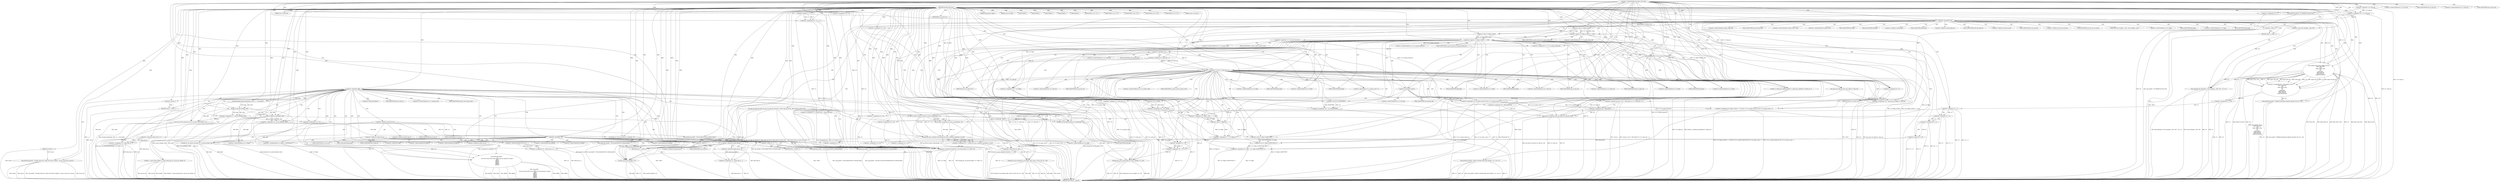 digraph hostapd_notif_assoc {  
"1000123" [label = "(METHOD,hostapd_notif_assoc)" ]
"1000615" [label = "(METHOD_RETURN,int __fastcall)" ]
"1000124" [label = "(PARAM,hostapd_data *hapd)" ]
"1000125" [label = "(PARAM,const u8 *addr)" ]
"1000126" [label = "(PARAM,const u8 *req_ies)" ]
"1000127" [label = "(PARAM,size_t req_ies_len)" ]
"1000128" [label = "(PARAM,int reassoc)" ]
"1000153" [label = "(<operator>.logicalNot,!addr)" ]
"1000156" [label = "(wpa_printf,wpa_printf(2, \"hostapd_notif_assoc: Skip event with no address\", req_ies, req_ies_len, reassoc))" ]
"1000162" [label = "(RETURN,return -1;,return -1;)" ]
"1000163" [label = "(<operator>.minus,-1)" ]
"1000165" [label = "(hostapd_logger,hostapd_logger(hapd, addr, 1u, 2, \"associated\"))" ]
"1000171" [label = "(ieee802_11_parse_elems,ieee802_11_parse_elems(req_ies, req_ies_len, &elems, 0))" ]
"1000182" [label = "(<operator>.assignment,v10 = elems.wps_ie - 2)" ]
"1000184" [label = "(<operator>.subtraction,elems.wps_ie - 2)" ]
"1000189" [label = "(IDENTIFIER,L,)" ]
"1000190" [label = "(wpa_printf,wpa_printf(2, \"STA included WPS IE in (Re)AssocReq\"))" ]
"1000199" [label = "(<operator>.assignment,v10 = elems.rsn_ie - 2)" ]
"1000201" [label = "(<operator>.subtraction,elems.rsn_ie - 2)" ]
"1000206" [label = "(IDENTIFIER,L,)" ]
"1000207" [label = "(wpa_printf,wpa_printf(2, \"STA included RSN IE in (Re)AssocReq\"))" ]
"1000216" [label = "(<operator>.assignment,v10 = elems.wpa_ie - 2)" ]
"1000218" [label = "(<operator>.subtraction,elems.wpa_ie - 2)" ]
"1000223" [label = "(IDENTIFIER,L,)" ]
"1000224" [label = "(wpa_printf,wpa_printf(2, \"STA included WPA IE in (Re)AssocReq\"))" ]
"1000229" [label = "(IDENTIFIER,L,)" ]
"1000230" [label = "(IDENTIFIER,L,)" ]
"1000231" [label = "(wpa_printf,wpa_printf(2, \"STA did not include WPS/RSN/WPA IE in (Re)AssocReq\"))" ]
"1000234" [label = "(<operator>.assignment,v12 = ap_get_sta(hapd, addr))" ]
"1000236" [label = "(ap_get_sta,ap_get_sta(hapd, addr))" ]
"1000239" [label = "(<operator>.assignment,v13 = v12)" ]
"1000243" [label = "(IDENTIFIER,v12,if ( v12 ))" ]
"1000245" [label = "(ap_sta_no_session_timeout,ap_sta_no_session_timeout(hapd, v12))" ]
"1000248" [label = "(accounting_sta_stop,accounting_sta_stop(hapd, v13))" ]
"1000251" [label = "(<operator>.assignment,v13->timeout_next = STA_NULLFUNC)" ]
"1000258" [label = "(<operator>.assignment,v13 = ap_sta_add(hapd, addr))" ]
"1000260" [label = "(ap_sta_add,ap_sta_add(hapd, addr))" ]
"1000264" [label = "(<operator>.logicalNot,!v13)" ]
"1000267" [label = "(hostapd_drv_sta_disassoc,hostapd_drv_sta_disassoc(hapd, addr, 5))" ]
"1000271" [label = "(RETURN,return -1;,return -1;)" ]
"1000272" [label = "(<operator>.minus,-1)" ]
"1000274" [label = "(<operators>.assignmentAnd,v13->flags &= 0xFFFECFFF)" ]
"1000280" [label = "(wpa_printf,wpa_printf(\n      3,\n      \"STA %02x:%02x:%02x:%02x:%02x:%02x not allowed to connect\",\n      *addr,\n      addr[1],\n      addr[2],\n      addr[3],\n      addr[4],\n      addr[5]))" ]
"1000300" [label = "(<operator>.assignment,v14 = 1)" ]
"1000304" [label = "(hostapd_drv_sta_disassoc,hostapd_drv_sta_disassoc(hapd, v13->addr, v14))" ]
"1000310" [label = "(ap_free_sta,ap_free_sta(hapd, v13))" ]
"1000313" [label = "(RETURN,return -1;,return -1;)" ]
"1000314" [label = "(<operator>.minus,-1)" ]
"1000316" [label = "(ap_copy_sta_supp_op_classes,ap_copy_sta_supp_op_classes(v13, elems.supp_op_classes, elems.supp_op_classes_len))" ]
"1000332" [label = "(IDENTIFIER,v10,if ( v10 ))" ]
"1000333" [label = "(<operator>.assignment,v18 = v11 == 0)" ]
"1000335" [label = "(<operator>.equals,v11 == 0)" ]
"1000339" [label = "(<operator>.assignment,v18 = 1)" ]
"1000343" [label = "(IDENTIFIER,v18,if ( v18 ))" ]
"1000345" [label = "(wpa_printf,wpa_printf(2, \"No WPA/RSN IE from STA\"))" ]
"1000348" [label = "(<operator>.assignment,v14 = 13)" ]
"1000353" [label = "(<operator>.logicalNot,!v13->wpa_sm)" ]
"1000357" [label = "(<operator>.assignment,v19 = v13->wpa_sm)" ]
"1000363" [label = "(<operator>.logicalNot,!v19)" ]
"1000366" [label = "(wpa_printf,wpa_printf(5, \"Failed to initialize WPA state machine\", v15, v16, v17))" ]
"1000372" [label = "(RETURN,return -1;,return -1;)" ]
"1000373" [label = "(<operator>.minus,-1)" ]
"1000375" [label = "(<operator>.assignment,v20 = wpa_validate_wpa_ie(\n            hapd->wpa_auth,\n            v19,\n            hapd->iface->freq,\n            v10,\n            v11,\n            elems.mdie,\n            elems.mdie_len,\n            elems.owe_dh,\n            elems.owe_dh_len))" ]
"1000377" [label = "(wpa_validate_wpa_ie,wpa_validate_wpa_ie(\n            hapd->wpa_auth,\n            v19,\n            hapd->iface->freq,\n            v10,\n            v11,\n            elems.mdie,\n            elems.mdie_len,\n            elems.owe_dh,\n            elems.owe_dh_len))" ]
"1000401" [label = "(<operator>.assignment,v21 = v20)" ]
"1000405" [label = "(IDENTIFIER,v20,if ( v20 ))" ]
"1000407" [label = "(wpa_printf,wpa_printf(2, \"WPA/RSN information element rejected? (res %u)\", v20))" ]
"1000411" [label = "(wpa_hexdump,wpa_hexdump(2, (const unsigned __int8 *)\"IE\", v10, v11))" ]
"1000413" [label = "(<operator>.cast,(const unsigned __int8 *)\"IE\")" ]
"1000418" [label = "(<operator>.assignment,v14 = 18)" ]
"1000422" [label = "(<operator>.notEquals,v21 != 2)" ]
"1000426" [label = "(<operator>.assignment,v14 = 19)" ]
"1000430" [label = "(<operator>.notEquals,v21 != 3)" ]
"1000434" [label = "(<operator>.assignment,v14 = 20)" ]
"1000438" [label = "(<operator>.notEquals,v21 != 4)" ]
"1000443" [label = "(<operator>.equals,v21 == 8)" ]
"1000446" [label = "(<operator>.assignment,v14 = 24)" ]
"1000450" [label = "(<operator>.assignment,v14 = 13)" ]
"1000455" [label = "(<operator>.logicalAnd,(v13->flags & 0x402) == 1026 && !v13->sa_query_timed_out && v13->sa_query_count > 0)" ]
"1000456" [label = "(<operator>.equals,(v13->flags & 0x402) == 1026)" ]
"1000457" [label = "(<operator>.and,v13->flags & 0x402)" ]
"1000463" [label = "(<operator>.logicalAnd,!v13->sa_query_timed_out && v13->sa_query_count > 0)" ]
"1000464" [label = "(<operator>.logicalNot,!v13->sa_query_timed_out)" ]
"1000468" [label = "(<operator>.greaterThan,v13->sa_query_count > 0)" ]
"1000473" [label = "(ap_check_sa_query_timeout,ap_check_sa_query_timeout(hapd, v13))" ]
"1000477" [label = "(<operator>.equals,(v13->flags & 0x402) == 1026)" ]
"1000478" [label = "(<operator>.and,v13->flags & 0x402)" ]
"1000485" [label = "(<operator>.assignment,v22 = v13->sa_query_timed_out)" ]
"1000491" [label = "(<operator>.logicalAnd,!v22 && v13->auth_alg != 2)" ]
"1000492" [label = "(<operator>.logicalNot,!v22)" ]
"1000494" [label = "(<operator>.notEquals,v13->auth_alg != 2)" ]
"1000501" [label = "(<operator>.logicalNot,!v13->sa_query_count)" ]
"1000505" [label = "(ap_sta_start_sa_query,ap_sta_start_sa_query(hapd, v13))" ]
"1000508" [label = "(<operator>.assignment,v23 = hostapd_eid_assoc_comeback_time(hapd, v13, buf))" ]
"1000510" [label = "(hostapd_eid_assoc_comeback_time,hostapd_eid_assoc_comeback_time(hapd, v13, buf))" ]
"1000514" [label = "(hostapd_sta_assoc,hostapd_sta_assoc(hapd, addr, reassoc, 0x1Eu, buf, v23 - buf))" ]
"1000520" [label = "(<operator>.subtraction,v23 - buf)" ]
"1000523" [label = "(RETURN,return v22;,return v22;)" ]
"1000524" [label = "(IDENTIFIER,v22,return v22;)" ]
"1000525" [label = "(<operator>.assignment,v24 = wpa_auth_uses_mfp(v13->wpa_sm))" ]
"1000527" [label = "(wpa_auth_uses_mfp,wpa_auth_uses_mfp(v13->wpa_sm))" ]
"1000531" [label = "(<operator>.assignment,v25 = v13->flags)" ]
"1000537" [label = "(IDENTIFIER,v24,if ( v24 ))" ]
"1000538" [label = "(<operator>.assignment,v26 = v25 | 0x400)" ]
"1000540" [label = "(<operator>.or,v25 | 0x400)" ]
"1000544" [label = "(<operator>.assignment,v26 = v25 & 0xFFFFFBFF)" ]
"1000546" [label = "(<operator>.and,v25 & 0xFFFFFBFF)" ]
"1000549" [label = "(<operator>.assignment,v13->flags = v26)" ]
"1000554" [label = "(<operator>.assignment,v27 = v13->flags & 2)" ]
"1000556" [label = "(<operator>.and,v13->flags & 2)" ]
"1000561" [label = "(<operator>.assignment,v13->flags = v13->flags & 0xFFF7FFFF | 3)" ]
"1000565" [label = "(<operator>.or,v13->flags & 0xFFF7FFFF | 3)" ]
"1000566" [label = "(<operator>.and,v13->flags & 0xFFF7FFFF)" ]
"1000572" [label = "(hostapd_set_sta_flags,hostapd_set_sta_flags(hapd, v13))" ]
"1000576" [label = "(<operator>.logicalOr,!reassoc || (v28 = WPA_ASSOC_FT, v13->auth_alg != 2))" ]
"1000577" [label = "(<operator>.logicalNot,!reassoc)" ]
"1000580" [label = "(<operator>.assignment,v28 = WPA_ASSOC_FT)" ]
"1000583" [label = "(<operator>.notEquals,v13->auth_alg != 2)" ]
"1000588" [label = "(<operator>.assignment,v28 = WPA_ASSOC)" ]
"1000591" [label = "(wpa_auth_sm_event,wpa_auth_sm_event(v13->wpa_sm, v28))" ]
"1000596" [label = "(<operator>.assignment,v29 = v27 != 0)" ]
"1000598" [label = "(<operator>.notEquals,v27 != 0)" ]
"1000601" [label = "(<operator>.assignment,v22 = 0)" ]
"1000604" [label = "(hostapd_new_assoc_sta,hostapd_new_assoc_sta(hapd, v13, v29))" ]
"1000608" [label = "(ieee802_1x_notify_port_enabled,ieee802_1x_notify_port_enabled(v13->eapol_sm, 1))" ]
"1000613" [label = "(RETURN,return v22;,return v22;)" ]
"1000614" [label = "(IDENTIFIER,v22,return v22;)" ]
"1000174" [label = "(<operator>.addressOf,&elems)" ]
"1000178" [label = "(<operator>.fieldAccess,elems.wps_ie)" ]
"1000180" [label = "(FIELD_IDENTIFIER,wps_ie,wps_ie)" ]
"1000185" [label = "(<operator>.fieldAccess,elems.wps_ie)" ]
"1000187" [label = "(FIELD_IDENTIFIER,wps_ie,wps_ie)" ]
"1000195" [label = "(<operator>.fieldAccess,elems.rsn_ie)" ]
"1000197" [label = "(FIELD_IDENTIFIER,rsn_ie,rsn_ie)" ]
"1000202" [label = "(<operator>.fieldAccess,elems.rsn_ie)" ]
"1000204" [label = "(FIELD_IDENTIFIER,rsn_ie,rsn_ie)" ]
"1000212" [label = "(<operator>.fieldAccess,elems.wpa_ie)" ]
"1000214" [label = "(FIELD_IDENTIFIER,wpa_ie,wpa_ie)" ]
"1000219" [label = "(<operator>.fieldAccess,elems.wpa_ie)" ]
"1000221" [label = "(FIELD_IDENTIFIER,wpa_ie,wpa_ie)" ]
"1000252" [label = "(<operator>.indirectFieldAccess,v13->timeout_next)" ]
"1000254" [label = "(FIELD_IDENTIFIER,timeout_next,timeout_next)" ]
"1000275" [label = "(<operator>.indirectFieldAccess,v13->flags)" ]
"1000277" [label = "(FIELD_IDENTIFIER,flags,flags)" ]
"1000283" [label = "(<operator>.indirection,*addr)" ]
"1000285" [label = "(<operator>.indirectIndexAccess,addr[1])" ]
"1000288" [label = "(<operator>.indirectIndexAccess,addr[2])" ]
"1000291" [label = "(<operator>.indirectIndexAccess,addr[3])" ]
"1000294" [label = "(<operator>.indirectIndexAccess,addr[4])" ]
"1000297" [label = "(<operator>.indirectIndexAccess,addr[5])" ]
"1000306" [label = "(<operator>.indirectFieldAccess,v13->addr)" ]
"1000308" [label = "(FIELD_IDENTIFIER,addr,addr)" ]
"1000325" [label = "(<operator>.indirectFieldAccess,hapd->conf->wpa)" ]
"1000354" [label = "(<operator>.indirectFieldAccess,v13->wpa_sm)" ]
"1000356" [label = "(FIELD_IDENTIFIER,wpa_sm,wpa_sm)" ]
"1000359" [label = "(<operator>.indirectFieldAccess,v13->wpa_sm)" ]
"1000361" [label = "(FIELD_IDENTIFIER,wpa_sm,wpa_sm)" ]
"1000378" [label = "(<operator>.indirectFieldAccess,hapd->wpa_auth)" ]
"1000380" [label = "(FIELD_IDENTIFIER,wpa_auth,wpa_auth)" ]
"1000382" [label = "(<operator>.indirectFieldAccess,hapd->iface->freq)" ]
"1000383" [label = "(<operator>.indirectFieldAccess,hapd->iface)" ]
"1000385" [label = "(FIELD_IDENTIFIER,iface,iface)" ]
"1000386" [label = "(FIELD_IDENTIFIER,freq,freq)" ]
"1000389" [label = "(<operator>.fieldAccess,elems.mdie)" ]
"1000391" [label = "(FIELD_IDENTIFIER,mdie,mdie)" ]
"1000392" [label = "(<operator>.fieldAccess,elems.mdie_len)" ]
"1000394" [label = "(FIELD_IDENTIFIER,mdie_len,mdie_len)" ]
"1000395" [label = "(<operator>.fieldAccess,elems.owe_dh)" ]
"1000397" [label = "(FIELD_IDENTIFIER,owe_dh,owe_dh)" ]
"1000398" [label = "(<operator>.fieldAccess,elems.owe_dh_len)" ]
"1000400" [label = "(FIELD_IDENTIFIER,owe_dh_len,owe_dh_len)" ]
"1000414" [label = "(UNKNOWN,const unsigned __int8 *,const unsigned __int8 *)" ]
"1000458" [label = "(<operator>.indirectFieldAccess,v13->flags)" ]
"1000460" [label = "(FIELD_IDENTIFIER,flags,flags)" ]
"1000465" [label = "(<operator>.indirectFieldAccess,v13->sa_query_timed_out)" ]
"1000467" [label = "(FIELD_IDENTIFIER,sa_query_timed_out,sa_query_timed_out)" ]
"1000469" [label = "(<operator>.indirectFieldAccess,v13->sa_query_count)" ]
"1000471" [label = "(FIELD_IDENTIFIER,sa_query_count,sa_query_count)" ]
"1000479" [label = "(<operator>.indirectFieldAccess,v13->flags)" ]
"1000481" [label = "(FIELD_IDENTIFIER,flags,flags)" ]
"1000487" [label = "(<operator>.indirectFieldAccess,v13->sa_query_timed_out)" ]
"1000489" [label = "(FIELD_IDENTIFIER,sa_query_timed_out,sa_query_timed_out)" ]
"1000495" [label = "(<operator>.indirectFieldAccess,v13->auth_alg)" ]
"1000497" [label = "(FIELD_IDENTIFIER,auth_alg,auth_alg)" ]
"1000502" [label = "(<operator>.indirectFieldAccess,v13->sa_query_count)" ]
"1000504" [label = "(FIELD_IDENTIFIER,sa_query_count,sa_query_count)" ]
"1000528" [label = "(<operator>.indirectFieldAccess,v13->wpa_sm)" ]
"1000530" [label = "(FIELD_IDENTIFIER,wpa_sm,wpa_sm)" ]
"1000533" [label = "(<operator>.indirectFieldAccess,v13->flags)" ]
"1000535" [label = "(FIELD_IDENTIFIER,flags,flags)" ]
"1000550" [label = "(<operator>.indirectFieldAccess,v13->flags)" ]
"1000552" [label = "(FIELD_IDENTIFIER,flags,flags)" ]
"1000557" [label = "(<operator>.indirectFieldAccess,v13->flags)" ]
"1000559" [label = "(FIELD_IDENTIFIER,flags,flags)" ]
"1000562" [label = "(<operator>.indirectFieldAccess,v13->flags)" ]
"1000564" [label = "(FIELD_IDENTIFIER,flags,flags)" ]
"1000567" [label = "(<operator>.indirectFieldAccess,v13->flags)" ]
"1000569" [label = "(FIELD_IDENTIFIER,flags,flags)" ]
"1000584" [label = "(<operator>.indirectFieldAccess,v13->auth_alg)" ]
"1000586" [label = "(FIELD_IDENTIFIER,auth_alg,auth_alg)" ]
"1000592" [label = "(<operator>.indirectFieldAccess,v13->wpa_sm)" ]
"1000594" [label = "(FIELD_IDENTIFIER,wpa_sm,wpa_sm)" ]
"1000609" [label = "(<operator>.indirectFieldAccess,v13->eapol_sm)" ]
"1000611" [label = "(FIELD_IDENTIFIER,eapol_sm,eapol_sm)" ]
  "1000523" -> "1000615"  [ label = "DDG: <RET>"] 
  "1000565" -> "1000615"  [ label = "DDG: v13->flags & 0xFFF7FFFF"] 
  "1000463" -> "1000615"  [ label = "DDG: !v13->sa_query_timed_out"] 
  "1000525" -> "1000615"  [ label = "DDG: wpa_auth_uses_mfp(v13->wpa_sm)"] 
  "1000280" -> "1000615"  [ label = "DDG: addr[4]"] 
  "1000258" -> "1000615"  [ label = "DDG: ap_sta_add(hapd, addr)"] 
  "1000156" -> "1000615"  [ label = "DDG: reassoc"] 
  "1000267" -> "1000615"  [ label = "DDG: hostapd_drv_sta_disassoc(hapd, addr, 5)"] 
  "1000411" -> "1000615"  [ label = "DDG: v10"] 
  "1000216" -> "1000615"  [ label = "DDG: elems.wpa_ie - 2"] 
  "1000468" -> "1000615"  [ label = "DDG: v13->sa_query_count"] 
  "1000580" -> "1000615"  [ label = "DDG: WPA_ASSOC_FT"] 
  "1000477" -> "1000615"  [ label = "DDG: (v13->flags & 0x402) == 1026"] 
  "1000494" -> "1000615"  [ label = "DDG: v13->auth_alg"] 
  "1000443" -> "1000615"  [ label = "DDG: v21"] 
  "1000501" -> "1000615"  [ label = "DDG: v13->sa_query_count"] 
  "1000199" -> "1000615"  [ label = "DDG: v10"] 
  "1000577" -> "1000615"  [ label = "DDG: reassoc"] 
  "1000128" -> "1000615"  [ label = "DDG: reassoc"] 
  "1000377" -> "1000615"  [ label = "DDG: elems.mdie"] 
  "1000316" -> "1000615"  [ label = "DDG: ap_copy_sta_supp_op_classes(v13, elems.supp_op_classes, elems.supp_op_classes_len)"] 
  "1000407" -> "1000615"  [ label = "DDG: wpa_printf(2, \"WPA/RSN information element rejected? (res %u)\", v20)"] 
  "1000583" -> "1000615"  [ label = "DDG: v13->auth_alg"] 
  "1000333" -> "1000615"  [ label = "DDG: v11 == 0"] 
  "1000163" -> "1000615"  [ label = "DDG: -1"] 
  "1000438" -> "1000615"  [ label = "DDG: v21"] 
  "1000477" -> "1000615"  [ label = "DDG: v13->flags & 0x402"] 
  "1000510" -> "1000615"  [ label = "DDG: v13"] 
  "1000353" -> "1000615"  [ label = "DDG: !v13->wpa_sm"] 
  "1000514" -> "1000615"  [ label = "DDG: hapd"] 
  "1000601" -> "1000615"  [ label = "DDG: v22"] 
  "1000171" -> "1000615"  [ label = "DDG: &elems"] 
  "1000316" -> "1000615"  [ label = "DDG: elems.supp_op_classes_len"] 
  "1000267" -> "1000615"  [ label = "DDG: addr"] 
  "1000463" -> "1000615"  [ label = "DDG: v13->sa_query_count > 0"] 
  "1000264" -> "1000615"  [ label = "DDG: v13"] 
  "1000514" -> "1000615"  [ label = "DDG: reassoc"] 
  "1000549" -> "1000615"  [ label = "DDG: v26"] 
  "1000411" -> "1000615"  [ label = "DDG: v11"] 
  "1000422" -> "1000615"  [ label = "DDG: v21 != 2"] 
  "1000182" -> "1000615"  [ label = "DDG: elems.wps_ie - 2"] 
  "1000430" -> "1000615"  [ label = "DDG: v21"] 
  "1000604" -> "1000615"  [ label = "DDG: hapd"] 
  "1000216" -> "1000615"  [ label = "DDG: v10"] 
  "1000505" -> "1000615"  [ label = "DDG: ap_sta_start_sa_query(hapd, v13)"] 
  "1000333" -> "1000615"  [ label = "DDG: v18"] 
  "1000538" -> "1000615"  [ label = "DDG: v25 | 0x400"] 
  "1000514" -> "1000615"  [ label = "DDG: hostapd_sta_assoc(hapd, addr, reassoc, 0x1Eu, buf, v23 - buf)"] 
  "1000363" -> "1000615"  [ label = "DDG: v19"] 
  "1000546" -> "1000615"  [ label = "DDG: v25"] 
  "1000366" -> "1000615"  [ label = "DDG: v15"] 
  "1000377" -> "1000615"  [ label = "DDG: elems.mdie_len"] 
  "1000576" -> "1000615"  [ label = "DDG: !reassoc"] 
  "1000280" -> "1000615"  [ label = "DDG: *addr"] 
  "1000377" -> "1000615"  [ label = "DDG: hapd->iface->freq"] 
  "1000272" -> "1000615"  [ label = "DDG: -1"] 
  "1000438" -> "1000615"  [ label = "DDG: v21 != 4"] 
  "1000544" -> "1000615"  [ label = "DDG: v25 & 0xFFFFFBFF"] 
  "1000501" -> "1000615"  [ label = "DDG: !v13->sa_query_count"] 
  "1000366" -> "1000615"  [ label = "DDG: v16"] 
  "1000401" -> "1000615"  [ label = "DDG: v21"] 
  "1000464" -> "1000615"  [ label = "DDG: v13->sa_query_timed_out"] 
  "1000485" -> "1000615"  [ label = "DDG: v13->sa_query_timed_out"] 
  "1000153" -> "1000615"  [ label = "DDG: !addr"] 
  "1000239" -> "1000615"  [ label = "DDG: v12"] 
  "1000608" -> "1000615"  [ label = "DDG: ieee802_1x_notify_port_enabled(v13->eapol_sm, 1)"] 
  "1000267" -> "1000615"  [ label = "DDG: hapd"] 
  "1000182" -> "1000615"  [ label = "DDG: v10"] 
  "1000377" -> "1000615"  [ label = "DDG: v10"] 
  "1000604" -> "1000615"  [ label = "DDG: v13"] 
  "1000455" -> "1000615"  [ label = "DDG: (v13->flags & 0x402) == 1026 && !v13->sa_query_timed_out && v13->sa_query_count > 0"] 
  "1000224" -> "1000615"  [ label = "DDG: wpa_printf(2, \"STA included WPA IE in (Re)AssocReq\")"] 
  "1000345" -> "1000615"  [ label = "DDG: wpa_printf(2, \"No WPA/RSN IE from STA\")"] 
  "1000310" -> "1000615"  [ label = "DDG: ap_free_sta(hapd, v13)"] 
  "1000576" -> "1000615"  [ label = "DDG: !reassoc || (v28 = WPA_ASSOC_FT, v13->auth_alg != 2)"] 
  "1000234" -> "1000615"  [ label = "DDG: ap_get_sta(hapd, addr)"] 
  "1000245" -> "1000615"  [ label = "DDG: v12"] 
  "1000190" -> "1000615"  [ label = "DDG: wpa_printf(2, \"STA included WPS IE in (Re)AssocReq\")"] 
  "1000604" -> "1000615"  [ label = "DDG: v29"] 
  "1000401" -> "1000615"  [ label = "DDG: v20"] 
  "1000407" -> "1000615"  [ label = "DDG: v20"] 
  "1000525" -> "1000615"  [ label = "DDG: v24"] 
  "1000561" -> "1000615"  [ label = "DDG: v13->flags"] 
  "1000377" -> "1000615"  [ label = "DDG: hapd->wpa_auth"] 
  "1000591" -> "1000615"  [ label = "DDG: wpa_auth_sm_event(v13->wpa_sm, v28)"] 
  "1000304" -> "1000615"  [ label = "DDG: hostapd_drv_sta_disassoc(hapd, v13->addr, v14)"] 
  "1000251" -> "1000615"  [ label = "DDG: STA_NULLFUNC"] 
  "1000377" -> "1000615"  [ label = "DDG: elems.owe_dh"] 
  "1000184" -> "1000615"  [ label = "DDG: elems.wps_ie"] 
  "1000207" -> "1000615"  [ label = "DDG: wpa_printf(2, \"STA included RSN IE in (Re)AssocReq\")"] 
  "1000357" -> "1000615"  [ label = "DDG: v13->wpa_sm"] 
  "1000156" -> "1000615"  [ label = "DDG: req_ies"] 
  "1000280" -> "1000615"  [ label = "DDG: addr[2]"] 
  "1000514" -> "1000615"  [ label = "DDG: addr"] 
  "1000583" -> "1000615"  [ label = "DDG: v13->auth_alg != 2"] 
  "1000314" -> "1000615"  [ label = "DDG: -1"] 
  "1000455" -> "1000615"  [ label = "DDG: !v13->sa_query_timed_out && v13->sa_query_count > 0"] 
  "1000274" -> "1000615"  [ label = "DDG: v13->flags"] 
  "1000248" -> "1000615"  [ label = "DDG: accounting_sta_stop(hapd, v13)"] 
  "1000251" -> "1000615"  [ label = "DDG: v13->timeout_next"] 
  "1000491" -> "1000615"  [ label = "DDG: !v22"] 
  "1000540" -> "1000615"  [ label = "DDG: v25"] 
  "1000366" -> "1000615"  [ label = "DDG: wpa_printf(5, \"Failed to initialize WPA state machine\", v15, v16, v17)"] 
  "1000280" -> "1000615"  [ label = "DDG: addr[3]"] 
  "1000598" -> "1000615"  [ label = "DDG: v27"] 
  "1000514" -> "1000615"  [ label = "DDG: v23 - buf"] 
  "1000316" -> "1000615"  [ label = "DDG: v13"] 
  "1000411" -> "1000615"  [ label = "DDG: wpa_hexdump(2, (const unsigned __int8 *)\"IE\", v10, v11)"] 
  "1000231" -> "1000615"  [ label = "DDG: wpa_printf(2, \"STA did not include WPS/RSN/WPA IE in (Re)AssocReq\")"] 
  "1000310" -> "1000615"  [ label = "DDG: hapd"] 
  "1000171" -> "1000615"  [ label = "DDG: ieee802_11_parse_elems(req_ies, req_ies_len, &elems, 0)"] 
  "1000473" -> "1000615"  [ label = "DDG: ap_check_sa_query_timeout(hapd, v13)"] 
  "1000377" -> "1000615"  [ label = "DDG: v11"] 
  "1000377" -> "1000615"  [ label = "DDG: elems.owe_dh_len"] 
  "1000514" -> "1000615"  [ label = "DDG: buf"] 
  "1000478" -> "1000615"  [ label = "DDG: v13->flags"] 
  "1000491" -> "1000615"  [ label = "DDG: !v22 && v13->auth_alg != 2"] 
  "1000422" -> "1000615"  [ label = "DDG: v21"] 
  "1000280" -> "1000615"  [ label = "DDG: wpa_printf(\n      3,\n      \"STA %02x:%02x:%02x:%02x:%02x:%02x not allowed to connect\",\n      *addr,\n      addr[1],\n      addr[2],\n      addr[3],\n      addr[4],\n      addr[5])"] 
  "1000156" -> "1000615"  [ label = "DDG: wpa_printf(2, \"hostapd_notif_assoc: Skip event with no address\", req_ies, req_ies_len, reassoc)"] 
  "1000304" -> "1000615"  [ label = "DDG: v13->addr"] 
  "1000335" -> "1000615"  [ label = "DDG: v11"] 
  "1000591" -> "1000615"  [ label = "DDG: v13->wpa_sm"] 
  "1000199" -> "1000615"  [ label = "DDG: elems.rsn_ie - 2"] 
  "1000375" -> "1000615"  [ label = "DDG: wpa_validate_wpa_ie(\n            hapd->wpa_auth,\n            v19,\n            hapd->iface->freq,\n            v10,\n            v11,\n            elems.mdie,\n            elems.mdie_len,\n            elems.owe_dh,\n            elems.owe_dh_len)"] 
  "1000491" -> "1000615"  [ label = "DDG: v13->auth_alg != 2"] 
  "1000561" -> "1000615"  [ label = "DDG: v13->flags & 0xFFF7FFFF | 3"] 
  "1000588" -> "1000615"  [ label = "DDG: WPA_ASSOC"] 
  "1000363" -> "1000615"  [ label = "DDG: !v19"] 
  "1000264" -> "1000615"  [ label = "DDG: !v13"] 
  "1000492" -> "1000615"  [ label = "DDG: v22"] 
  "1000236" -> "1000615"  [ label = "DDG: addr"] 
  "1000596" -> "1000615"  [ label = "DDG: v27 != 0"] 
  "1000430" -> "1000615"  [ label = "DDG: v21 != 3"] 
  "1000171" -> "1000615"  [ label = "DDG: req_ies_len"] 
  "1000156" -> "1000615"  [ label = "DDG: req_ies_len"] 
  "1000604" -> "1000615"  [ label = "DDG: hostapd_new_assoc_sta(hapd, v13, v29)"] 
  "1000339" -> "1000615"  [ label = "DDG: v18"] 
  "1000304" -> "1000615"  [ label = "DDG: v14"] 
  "1000520" -> "1000615"  [ label = "DDG: v23"] 
  "1000316" -> "1000615"  [ label = "DDG: elems.supp_op_classes"] 
  "1000411" -> "1000615"  [ label = "DDG: (const unsigned __int8 *)\"IE\""] 
  "1000260" -> "1000615"  [ label = "DDG: addr"] 
  "1000608" -> "1000615"  [ label = "DDG: v13->eapol_sm"] 
  "1000373" -> "1000615"  [ label = "DDG: -1"] 
  "1000591" -> "1000615"  [ label = "DDG: v28"] 
  "1000171" -> "1000615"  [ label = "DDG: req_ies"] 
  "1000280" -> "1000615"  [ label = "DDG: addr[5]"] 
  "1000201" -> "1000615"  [ label = "DDG: elems.rsn_ie"] 
  "1000153" -> "1000615"  [ label = "DDG: addr"] 
  "1000443" -> "1000615"  [ label = "DDG: v21 == 8"] 
  "1000377" -> "1000615"  [ label = "DDG: v19"] 
  "1000366" -> "1000615"  [ label = "DDG: v17"] 
  "1000245" -> "1000615"  [ label = "DDG: ap_sta_no_session_timeout(hapd, v12)"] 
  "1000572" -> "1000615"  [ label = "DDG: hostapd_set_sta_flags(hapd, v13)"] 
  "1000310" -> "1000615"  [ label = "DDG: v13"] 
  "1000508" -> "1000615"  [ label = "DDG: hostapd_eid_assoc_comeback_time(hapd, v13, buf)"] 
  "1000165" -> "1000615"  [ label = "DDG: hostapd_logger(hapd, addr, 1u, 2, \"associated\")"] 
  "1000218" -> "1000615"  [ label = "DDG: elems.wpa_ie"] 
  "1000280" -> "1000615"  [ label = "DDG: addr[1]"] 
  "1000554" -> "1000615"  [ label = "DDG: v13->flags & 2"] 
  "1000271" -> "1000615"  [ label = "DDG: <RET>"] 
  "1000372" -> "1000615"  [ label = "DDG: <RET>"] 
  "1000313" -> "1000615"  [ label = "DDG: <RET>"] 
  "1000162" -> "1000615"  [ label = "DDG: <RET>"] 
  "1000613" -> "1000615"  [ label = "DDG: <RET>"] 
  "1000123" -> "1000124"  [ label = "DDG: "] 
  "1000123" -> "1000125"  [ label = "DDG: "] 
  "1000123" -> "1000126"  [ label = "DDG: "] 
  "1000123" -> "1000127"  [ label = "DDG: "] 
  "1000123" -> "1000128"  [ label = "DDG: "] 
  "1000123" -> "1000153"  [ label = "DDG: "] 
  "1000123" -> "1000156"  [ label = "DDG: "] 
  "1000128" -> "1000156"  [ label = "DDG: reassoc"] 
  "1000163" -> "1000162"  [ label = "DDG: -1"] 
  "1000123" -> "1000163"  [ label = "DDG: "] 
  "1000123" -> "1000165"  [ label = "DDG: "] 
  "1000153" -> "1000165"  [ label = "DDG: addr"] 
  "1000123" -> "1000171"  [ label = "DDG: "] 
  "1000184" -> "1000182"  [ label = "DDG: elems.wps_ie"] 
  "1000184" -> "1000182"  [ label = "DDG: 2"] 
  "1000123" -> "1000182"  [ label = "DDG: "] 
  "1000123" -> "1000184"  [ label = "DDG: "] 
  "1000123" -> "1000189"  [ label = "DDG: "] 
  "1000123" -> "1000190"  [ label = "DDG: "] 
  "1000201" -> "1000199"  [ label = "DDG: elems.rsn_ie"] 
  "1000201" -> "1000199"  [ label = "DDG: 2"] 
  "1000123" -> "1000199"  [ label = "DDG: "] 
  "1000123" -> "1000201"  [ label = "DDG: "] 
  "1000123" -> "1000206"  [ label = "DDG: "] 
  "1000123" -> "1000207"  [ label = "DDG: "] 
  "1000218" -> "1000216"  [ label = "DDG: elems.wpa_ie"] 
  "1000218" -> "1000216"  [ label = "DDG: 2"] 
  "1000123" -> "1000216"  [ label = "DDG: "] 
  "1000123" -> "1000218"  [ label = "DDG: "] 
  "1000123" -> "1000223"  [ label = "DDG: "] 
  "1000123" -> "1000224"  [ label = "DDG: "] 
  "1000123" -> "1000229"  [ label = "DDG: "] 
  "1000123" -> "1000230"  [ label = "DDG: "] 
  "1000123" -> "1000231"  [ label = "DDG: "] 
  "1000236" -> "1000234"  [ label = "DDG: hapd"] 
  "1000236" -> "1000234"  [ label = "DDG: addr"] 
  "1000123" -> "1000234"  [ label = "DDG: "] 
  "1000165" -> "1000236"  [ label = "DDG: hapd"] 
  "1000123" -> "1000236"  [ label = "DDG: "] 
  "1000165" -> "1000236"  [ label = "DDG: addr"] 
  "1000234" -> "1000239"  [ label = "DDG: v12"] 
  "1000123" -> "1000239"  [ label = "DDG: "] 
  "1000123" -> "1000243"  [ label = "DDG: "] 
  "1000236" -> "1000245"  [ label = "DDG: hapd"] 
  "1000123" -> "1000245"  [ label = "DDG: "] 
  "1000234" -> "1000245"  [ label = "DDG: v12"] 
  "1000245" -> "1000248"  [ label = "DDG: hapd"] 
  "1000123" -> "1000248"  [ label = "DDG: "] 
  "1000239" -> "1000248"  [ label = "DDG: v13"] 
  "1000123" -> "1000251"  [ label = "DDG: "] 
  "1000260" -> "1000258"  [ label = "DDG: hapd"] 
  "1000260" -> "1000258"  [ label = "DDG: addr"] 
  "1000123" -> "1000258"  [ label = "DDG: "] 
  "1000236" -> "1000260"  [ label = "DDG: hapd"] 
  "1000123" -> "1000260"  [ label = "DDG: "] 
  "1000236" -> "1000260"  [ label = "DDG: addr"] 
  "1000258" -> "1000264"  [ label = "DDG: v13"] 
  "1000123" -> "1000264"  [ label = "DDG: "] 
  "1000260" -> "1000267"  [ label = "DDG: hapd"] 
  "1000123" -> "1000267"  [ label = "DDG: "] 
  "1000260" -> "1000267"  [ label = "DDG: addr"] 
  "1000272" -> "1000271"  [ label = "DDG: -1"] 
  "1000123" -> "1000272"  [ label = "DDG: "] 
  "1000123" -> "1000274"  [ label = "DDG: "] 
  "1000123" -> "1000280"  [ label = "DDG: "] 
  "1000236" -> "1000280"  [ label = "DDG: addr"] 
  "1000260" -> "1000280"  [ label = "DDG: addr"] 
  "1000123" -> "1000300"  [ label = "DDG: "] 
  "1000248" -> "1000304"  [ label = "DDG: hapd"] 
  "1000260" -> "1000304"  [ label = "DDG: hapd"] 
  "1000123" -> "1000304"  [ label = "DDG: "] 
  "1000300" -> "1000304"  [ label = "DDG: v14"] 
  "1000446" -> "1000304"  [ label = "DDG: v14"] 
  "1000418" -> "1000304"  [ label = "DDG: v14"] 
  "1000348" -> "1000304"  [ label = "DDG: v14"] 
  "1000450" -> "1000304"  [ label = "DDG: v14"] 
  "1000434" -> "1000304"  [ label = "DDG: v14"] 
  "1000426" -> "1000304"  [ label = "DDG: v14"] 
  "1000304" -> "1000310"  [ label = "DDG: hapd"] 
  "1000123" -> "1000310"  [ label = "DDG: "] 
  "1000264" -> "1000310"  [ label = "DDG: v13"] 
  "1000248" -> "1000310"  [ label = "DDG: v13"] 
  "1000316" -> "1000310"  [ label = "DDG: v13"] 
  "1000314" -> "1000313"  [ label = "DDG: -1"] 
  "1000123" -> "1000314"  [ label = "DDG: "] 
  "1000123" -> "1000316"  [ label = "DDG: "] 
  "1000123" -> "1000332"  [ label = "DDG: "] 
  "1000335" -> "1000333"  [ label = "DDG: v11"] 
  "1000335" -> "1000333"  [ label = "DDG: 0"] 
  "1000123" -> "1000333"  [ label = "DDG: "] 
  "1000123" -> "1000335"  [ label = "DDG: "] 
  "1000123" -> "1000339"  [ label = "DDG: "] 
  "1000123" -> "1000343"  [ label = "DDG: "] 
  "1000123" -> "1000345"  [ label = "DDG: "] 
  "1000123" -> "1000348"  [ label = "DDG: "] 
  "1000353" -> "1000357"  [ label = "DDG: v13->wpa_sm"] 
  "1000123" -> "1000357"  [ label = "DDG: "] 
  "1000357" -> "1000363"  [ label = "DDG: v19"] 
  "1000123" -> "1000363"  [ label = "DDG: "] 
  "1000123" -> "1000366"  [ label = "DDG: "] 
  "1000373" -> "1000372"  [ label = "DDG: -1"] 
  "1000123" -> "1000373"  [ label = "DDG: "] 
  "1000377" -> "1000375"  [ label = "DDG: hapd->iface->freq"] 
  "1000377" -> "1000375"  [ label = "DDG: v11"] 
  "1000377" -> "1000375"  [ label = "DDG: hapd->wpa_auth"] 
  "1000377" -> "1000375"  [ label = "DDG: elems.mdie_len"] 
  "1000377" -> "1000375"  [ label = "DDG: elems.mdie"] 
  "1000377" -> "1000375"  [ label = "DDG: v19"] 
  "1000377" -> "1000375"  [ label = "DDG: elems.owe_dh"] 
  "1000377" -> "1000375"  [ label = "DDG: v10"] 
  "1000377" -> "1000375"  [ label = "DDG: elems.owe_dh_len"] 
  "1000123" -> "1000375"  [ label = "DDG: "] 
  "1000363" -> "1000377"  [ label = "DDG: v19"] 
  "1000123" -> "1000377"  [ label = "DDG: "] 
  "1000335" -> "1000377"  [ label = "DDG: v11"] 
  "1000375" -> "1000401"  [ label = "DDG: v20"] 
  "1000123" -> "1000401"  [ label = "DDG: "] 
  "1000123" -> "1000405"  [ label = "DDG: "] 
  "1000123" -> "1000407"  [ label = "DDG: "] 
  "1000375" -> "1000407"  [ label = "DDG: v20"] 
  "1000123" -> "1000411"  [ label = "DDG: "] 
  "1000413" -> "1000411"  [ label = "DDG: \"IE\""] 
  "1000123" -> "1000413"  [ label = "DDG: "] 
  "1000377" -> "1000411"  [ label = "DDG: v10"] 
  "1000377" -> "1000411"  [ label = "DDG: v11"] 
  "1000123" -> "1000418"  [ label = "DDG: "] 
  "1000401" -> "1000422"  [ label = "DDG: v21"] 
  "1000123" -> "1000422"  [ label = "DDG: "] 
  "1000123" -> "1000426"  [ label = "DDG: "] 
  "1000422" -> "1000430"  [ label = "DDG: v21"] 
  "1000123" -> "1000430"  [ label = "DDG: "] 
  "1000123" -> "1000434"  [ label = "DDG: "] 
  "1000430" -> "1000438"  [ label = "DDG: v21"] 
  "1000123" -> "1000438"  [ label = "DDG: "] 
  "1000438" -> "1000443"  [ label = "DDG: v21"] 
  "1000123" -> "1000443"  [ label = "DDG: "] 
  "1000123" -> "1000446"  [ label = "DDG: "] 
  "1000123" -> "1000450"  [ label = "DDG: "] 
  "1000456" -> "1000455"  [ label = "DDG: v13->flags & 0x402"] 
  "1000456" -> "1000455"  [ label = "DDG: 1026"] 
  "1000457" -> "1000456"  [ label = "DDG: v13->flags"] 
  "1000457" -> "1000456"  [ label = "DDG: 0x402"] 
  "1000123" -> "1000457"  [ label = "DDG: "] 
  "1000123" -> "1000456"  [ label = "DDG: "] 
  "1000463" -> "1000455"  [ label = "DDG: !v13->sa_query_timed_out"] 
  "1000463" -> "1000455"  [ label = "DDG: v13->sa_query_count > 0"] 
  "1000464" -> "1000463"  [ label = "DDG: v13->sa_query_timed_out"] 
  "1000468" -> "1000463"  [ label = "DDG: v13->sa_query_count"] 
  "1000468" -> "1000463"  [ label = "DDG: 0"] 
  "1000123" -> "1000468"  [ label = "DDG: "] 
  "1000123" -> "1000473"  [ label = "DDG: "] 
  "1000316" -> "1000473"  [ label = "DDG: v13"] 
  "1000478" -> "1000477"  [ label = "DDG: v13->flags"] 
  "1000478" -> "1000477"  [ label = "DDG: 0x402"] 
  "1000457" -> "1000478"  [ label = "DDG: v13->flags"] 
  "1000123" -> "1000478"  [ label = "DDG: "] 
  "1000123" -> "1000477"  [ label = "DDG: "] 
  "1000464" -> "1000485"  [ label = "DDG: v13->sa_query_timed_out"] 
  "1000123" -> "1000485"  [ label = "DDG: "] 
  "1000492" -> "1000491"  [ label = "DDG: v22"] 
  "1000485" -> "1000492"  [ label = "DDG: v22"] 
  "1000123" -> "1000492"  [ label = "DDG: "] 
  "1000494" -> "1000491"  [ label = "DDG: v13->auth_alg"] 
  "1000494" -> "1000491"  [ label = "DDG: 2"] 
  "1000123" -> "1000494"  [ label = "DDG: "] 
  "1000468" -> "1000501"  [ label = "DDG: v13->sa_query_count"] 
  "1000473" -> "1000505"  [ label = "DDG: hapd"] 
  "1000123" -> "1000505"  [ label = "DDG: "] 
  "1000473" -> "1000505"  [ label = "DDG: v13"] 
  "1000316" -> "1000505"  [ label = "DDG: v13"] 
  "1000510" -> "1000508"  [ label = "DDG: hapd"] 
  "1000510" -> "1000508"  [ label = "DDG: v13"] 
  "1000510" -> "1000508"  [ label = "DDG: buf"] 
  "1000123" -> "1000508"  [ label = "DDG: "] 
  "1000505" -> "1000510"  [ label = "DDG: hapd"] 
  "1000473" -> "1000510"  [ label = "DDG: hapd"] 
  "1000123" -> "1000510"  [ label = "DDG: "] 
  "1000473" -> "1000510"  [ label = "DDG: v13"] 
  "1000316" -> "1000510"  [ label = "DDG: v13"] 
  "1000505" -> "1000510"  [ label = "DDG: v13"] 
  "1000510" -> "1000514"  [ label = "DDG: hapd"] 
  "1000123" -> "1000514"  [ label = "DDG: "] 
  "1000520" -> "1000514"  [ label = "DDG: buf"] 
  "1000520" -> "1000514"  [ label = "DDG: v23"] 
  "1000508" -> "1000520"  [ label = "DDG: v23"] 
  "1000123" -> "1000520"  [ label = "DDG: "] 
  "1000510" -> "1000520"  [ label = "DDG: buf"] 
  "1000524" -> "1000523"  [ label = "DDG: v22"] 
  "1000492" -> "1000523"  [ label = "DDG: v22"] 
  "1000123" -> "1000524"  [ label = "DDG: "] 
  "1000527" -> "1000525"  [ label = "DDG: v13->wpa_sm"] 
  "1000123" -> "1000525"  [ label = "DDG: "] 
  "1000353" -> "1000527"  [ label = "DDG: v13->wpa_sm"] 
  "1000478" -> "1000531"  [ label = "DDG: v13->flags"] 
  "1000123" -> "1000531"  [ label = "DDG: "] 
  "1000123" -> "1000537"  [ label = "DDG: "] 
  "1000540" -> "1000538"  [ label = "DDG: v25"] 
  "1000540" -> "1000538"  [ label = "DDG: 0x400"] 
  "1000123" -> "1000538"  [ label = "DDG: "] 
  "1000531" -> "1000540"  [ label = "DDG: v25"] 
  "1000123" -> "1000540"  [ label = "DDG: "] 
  "1000546" -> "1000544"  [ label = "DDG: v25"] 
  "1000546" -> "1000544"  [ label = "DDG: 0xFFFFFBFF"] 
  "1000123" -> "1000544"  [ label = "DDG: "] 
  "1000531" -> "1000546"  [ label = "DDG: v25"] 
  "1000123" -> "1000546"  [ label = "DDG: "] 
  "1000538" -> "1000549"  [ label = "DDG: v26"] 
  "1000544" -> "1000549"  [ label = "DDG: v26"] 
  "1000123" -> "1000549"  [ label = "DDG: "] 
  "1000556" -> "1000554"  [ label = "DDG: v13->flags"] 
  "1000556" -> "1000554"  [ label = "DDG: 2"] 
  "1000123" -> "1000554"  [ label = "DDG: "] 
  "1000549" -> "1000556"  [ label = "DDG: v13->flags"] 
  "1000123" -> "1000556"  [ label = "DDG: "] 
  "1000565" -> "1000561"  [ label = "DDG: v13->flags & 0xFFF7FFFF"] 
  "1000565" -> "1000561"  [ label = "DDG: 3"] 
  "1000566" -> "1000565"  [ label = "DDG: v13->flags"] 
  "1000566" -> "1000565"  [ label = "DDG: 0xFFF7FFFF"] 
  "1000556" -> "1000566"  [ label = "DDG: v13->flags"] 
  "1000123" -> "1000566"  [ label = "DDG: "] 
  "1000123" -> "1000565"  [ label = "DDG: "] 
  "1000473" -> "1000572"  [ label = "DDG: hapd"] 
  "1000123" -> "1000572"  [ label = "DDG: "] 
  "1000473" -> "1000572"  [ label = "DDG: v13"] 
  "1000316" -> "1000572"  [ label = "DDG: v13"] 
  "1000577" -> "1000576"  [ label = "DDG: reassoc"] 
  "1000123" -> "1000577"  [ label = "DDG: "] 
  "1000123" -> "1000580"  [ label = "DDG: "] 
  "1000494" -> "1000583"  [ label = "DDG: v13->auth_alg"] 
  "1000123" -> "1000583"  [ label = "DDG: "] 
  "1000123" -> "1000588"  [ label = "DDG: "] 
  "1000527" -> "1000591"  [ label = "DDG: v13->wpa_sm"] 
  "1000580" -> "1000591"  [ label = "DDG: v28"] 
  "1000588" -> "1000591"  [ label = "DDG: v28"] 
  "1000123" -> "1000591"  [ label = "DDG: "] 
  "1000598" -> "1000596"  [ label = "DDG: v27"] 
  "1000598" -> "1000596"  [ label = "DDG: 0"] 
  "1000123" -> "1000596"  [ label = "DDG: "] 
  "1000554" -> "1000598"  [ label = "DDG: v27"] 
  "1000123" -> "1000598"  [ label = "DDG: "] 
  "1000123" -> "1000601"  [ label = "DDG: "] 
  "1000572" -> "1000604"  [ label = "DDG: hapd"] 
  "1000123" -> "1000604"  [ label = "DDG: "] 
  "1000572" -> "1000604"  [ label = "DDG: v13"] 
  "1000596" -> "1000604"  [ label = "DDG: v29"] 
  "1000123" -> "1000608"  [ label = "DDG: "] 
  "1000614" -> "1000613"  [ label = "DDG: v22"] 
  "1000601" -> "1000613"  [ label = "DDG: v22"] 
  "1000123" -> "1000614"  [ label = "DDG: "] 
  "1000153" -> "1000156"  [ label = "CDG: "] 
  "1000153" -> "1000174"  [ label = "CDG: "] 
  "1000153" -> "1000171"  [ label = "CDG: "] 
  "1000153" -> "1000165"  [ label = "CDG: "] 
  "1000153" -> "1000163"  [ label = "CDG: "] 
  "1000153" -> "1000162"  [ label = "CDG: "] 
  "1000153" -> "1000180"  [ label = "CDG: "] 
  "1000153" -> "1000178"  [ label = "CDG: "] 
  "1000153" -> "1000239"  [ label = "CDG: "] 
  "1000153" -> "1000236"  [ label = "CDG: "] 
  "1000153" -> "1000234"  [ label = "CDG: "] 
  "1000153" -> "1000254"  [ label = "CDG: "] 
  "1000153" -> "1000252"  [ label = "CDG: "] 
  "1000153" -> "1000251"  [ label = "CDG: "] 
  "1000153" -> "1000248"  [ label = "CDG: "] 
  "1000153" -> "1000245"  [ label = "CDG: "] 
  "1000153" -> "1000264"  [ label = "CDG: "] 
  "1000153" -> "1000260"  [ label = "CDG: "] 
  "1000153" -> "1000258"  [ label = "CDG: "] 
  "1000153" -> "1000288"  [ label = "CDG: "] 
  "1000153" -> "1000285"  [ label = "CDG: "] 
  "1000153" -> "1000283"  [ label = "CDG: "] 
  "1000153" -> "1000280"  [ label = "CDG: "] 
  "1000153" -> "1000277"  [ label = "CDG: "] 
  "1000153" -> "1000275"  [ label = "CDG: "] 
  "1000153" -> "1000274"  [ label = "CDG: "] 
  "1000153" -> "1000304"  [ label = "CDG: "] 
  "1000153" -> "1000300"  [ label = "CDG: "] 
  "1000153" -> "1000297"  [ label = "CDG: "] 
  "1000153" -> "1000294"  [ label = "CDG: "] 
  "1000153" -> "1000291"  [ label = "CDG: "] 
  "1000153" -> "1000314"  [ label = "CDG: "] 
  "1000153" -> "1000313"  [ label = "CDG: "] 
  "1000153" -> "1000310"  [ label = "CDG: "] 
  "1000153" -> "1000308"  [ label = "CDG: "] 
  "1000153" -> "1000306"  [ label = "CDG: "] 
  "1000178" -> "1000190"  [ label = "CDG: "] 
  "1000178" -> "1000187"  [ label = "CDG: "] 
  "1000178" -> "1000185"  [ label = "CDG: "] 
  "1000178" -> "1000184"  [ label = "CDG: "] 
  "1000178" -> "1000182"  [ label = "CDG: "] 
  "1000178" -> "1000197"  [ label = "CDG: "] 
  "1000178" -> "1000195"  [ label = "CDG: "] 
  "1000195" -> "1000207"  [ label = "CDG: "] 
  "1000195" -> "1000204"  [ label = "CDG: "] 
  "1000195" -> "1000202"  [ label = "CDG: "] 
  "1000195" -> "1000201"  [ label = "CDG: "] 
  "1000195" -> "1000199"  [ label = "CDG: "] 
  "1000195" -> "1000214"  [ label = "CDG: "] 
  "1000195" -> "1000212"  [ label = "CDG: "] 
  "1000212" -> "1000224"  [ label = "CDG: "] 
  "1000212" -> "1000221"  [ label = "CDG: "] 
  "1000212" -> "1000219"  [ label = "CDG: "] 
  "1000212" -> "1000218"  [ label = "CDG: "] 
  "1000212" -> "1000216"  [ label = "CDG: "] 
  "1000212" -> "1000231"  [ label = "CDG: "] 
  "1000264" -> "1000272"  [ label = "CDG: "] 
  "1000264" -> "1000271"  [ label = "CDG: "] 
  "1000264" -> "1000267"  [ label = "CDG: "] 
  "1000264" -> "1000288"  [ label = "CDG: "] 
  "1000264" -> "1000285"  [ label = "CDG: "] 
  "1000264" -> "1000283"  [ label = "CDG: "] 
  "1000264" -> "1000280"  [ label = "CDG: "] 
  "1000264" -> "1000277"  [ label = "CDG: "] 
  "1000264" -> "1000275"  [ label = "CDG: "] 
  "1000264" -> "1000274"  [ label = "CDG: "] 
  "1000264" -> "1000304"  [ label = "CDG: "] 
  "1000264" -> "1000300"  [ label = "CDG: "] 
  "1000264" -> "1000297"  [ label = "CDG: "] 
  "1000264" -> "1000294"  [ label = "CDG: "] 
  "1000264" -> "1000291"  [ label = "CDG: "] 
  "1000264" -> "1000314"  [ label = "CDG: "] 
  "1000264" -> "1000313"  [ label = "CDG: "] 
  "1000264" -> "1000310"  [ label = "CDG: "] 
  "1000264" -> "1000308"  [ label = "CDG: "] 
  "1000264" -> "1000306"  [ label = "CDG: "] 
  "1000325" -> "1000559"  [ label = "CDG: "] 
  "1000325" -> "1000557"  [ label = "CDG: "] 
  "1000325" -> "1000556"  [ label = "CDG: "] 
  "1000325" -> "1000554"  [ label = "CDG: "] 
  "1000325" -> "1000576"  [ label = "CDG: "] 
  "1000325" -> "1000572"  [ label = "CDG: "] 
  "1000325" -> "1000569"  [ label = "CDG: "] 
  "1000325" -> "1000567"  [ label = "CDG: "] 
  "1000325" -> "1000566"  [ label = "CDG: "] 
  "1000325" -> "1000565"  [ label = "CDG: "] 
  "1000325" -> "1000564"  [ label = "CDG: "] 
  "1000325" -> "1000562"  [ label = "CDG: "] 
  "1000325" -> "1000561"  [ label = "CDG: "] 
  "1000325" -> "1000592"  [ label = "CDG: "] 
  "1000325" -> "1000591"  [ label = "CDG: "] 
  "1000325" -> "1000577"  [ label = "CDG: "] 
  "1000325" -> "1000608"  [ label = "CDG: "] 
  "1000325" -> "1000604"  [ label = "CDG: "] 
  "1000325" -> "1000601"  [ label = "CDG: "] 
  "1000325" -> "1000598"  [ label = "CDG: "] 
  "1000325" -> "1000596"  [ label = "CDG: "] 
  "1000325" -> "1000594"  [ label = "CDG: "] 
  "1000325" -> "1000613"  [ label = "CDG: "] 
  "1000325" -> "1000611"  [ label = "CDG: "] 
  "1000325" -> "1000609"  [ label = "CDG: "] 
  "1000325" -> "1000335"  [ label = "CDG: "] 
  "1000325" -> "1000333"  [ label = "CDG: "] 
  "1000325" -> "1000339"  [ label = "CDG: "] 
  "1000325" -> "1000304"  [ label = "CDG: "] 
  "1000325" -> "1000314"  [ label = "CDG: "] 
  "1000325" -> "1000313"  [ label = "CDG: "] 
  "1000325" -> "1000310"  [ label = "CDG: "] 
  "1000325" -> "1000308"  [ label = "CDG: "] 
  "1000325" -> "1000306"  [ label = "CDG: "] 
  "1000325" -> "1000348"  [ label = "CDG: "] 
  "1000325" -> "1000345"  [ label = "CDG: "] 
  "1000325" -> "1000363"  [ label = "CDG: "] 
  "1000325" -> "1000361"  [ label = "CDG: "] 
  "1000325" -> "1000359"  [ label = "CDG: "] 
  "1000325" -> "1000357"  [ label = "CDG: "] 
  "1000325" -> "1000356"  [ label = "CDG: "] 
  "1000325" -> "1000354"  [ label = "CDG: "] 
  "1000325" -> "1000353"  [ label = "CDG: "] 
  "1000363" -> "1000366"  [ label = "CDG: "] 
  "1000363" -> "1000383"  [ label = "CDG: "] 
  "1000363" -> "1000382"  [ label = "CDG: "] 
  "1000363" -> "1000380"  [ label = "CDG: "] 
  "1000363" -> "1000378"  [ label = "CDG: "] 
  "1000363" -> "1000377"  [ label = "CDG: "] 
  "1000363" -> "1000375"  [ label = "CDG: "] 
  "1000363" -> "1000373"  [ label = "CDG: "] 
  "1000363" -> "1000372"  [ label = "CDG: "] 
  "1000363" -> "1000400"  [ label = "CDG: "] 
  "1000363" -> "1000398"  [ label = "CDG: "] 
  "1000363" -> "1000397"  [ label = "CDG: "] 
  "1000363" -> "1000395"  [ label = "CDG: "] 
  "1000363" -> "1000394"  [ label = "CDG: "] 
  "1000363" -> "1000392"  [ label = "CDG: "] 
  "1000363" -> "1000391"  [ label = "CDG: "] 
  "1000363" -> "1000389"  [ label = "CDG: "] 
  "1000363" -> "1000386"  [ label = "CDG: "] 
  "1000363" -> "1000385"  [ label = "CDG: "] 
  "1000363" -> "1000401"  [ label = "CDG: "] 
  "1000363" -> "1000422"  [ label = "CDG: "] 
  "1000363" -> "1000418"  [ label = "CDG: "] 
  "1000363" -> "1000460"  [ label = "CDG: "] 
  "1000363" -> "1000458"  [ label = "CDG: "] 
  "1000363" -> "1000457"  [ label = "CDG: "] 
  "1000363" -> "1000456"  [ label = "CDG: "] 
  "1000363" -> "1000455"  [ label = "CDG: "] 
  "1000363" -> "1000479"  [ label = "CDG: "] 
  "1000363" -> "1000478"  [ label = "CDG: "] 
  "1000363" -> "1000477"  [ label = "CDG: "] 
  "1000363" -> "1000481"  [ label = "CDG: "] 
  "1000363" -> "1000304"  [ label = "CDG: "] 
  "1000363" -> "1000314"  [ label = "CDG: "] 
  "1000363" -> "1000313"  [ label = "CDG: "] 
  "1000363" -> "1000310"  [ label = "CDG: "] 
  "1000363" -> "1000308"  [ label = "CDG: "] 
  "1000363" -> "1000306"  [ label = "CDG: "] 
  "1000363" -> "1000414"  [ label = "CDG: "] 
  "1000363" -> "1000413"  [ label = "CDG: "] 
  "1000363" -> "1000411"  [ label = "CDG: "] 
  "1000363" -> "1000407"  [ label = "CDG: "] 
  "1000422" -> "1000430"  [ label = "CDG: "] 
  "1000422" -> "1000426"  [ label = "CDG: "] 
  "1000430" -> "1000438"  [ label = "CDG: "] 
  "1000430" -> "1000434"  [ label = "CDG: "] 
  "1000438" -> "1000443"  [ label = "CDG: "] 
  "1000443" -> "1000446"  [ label = "CDG: "] 
  "1000443" -> "1000450"  [ label = "CDG: "] 
  "1000455" -> "1000473"  [ label = "CDG: "] 
  "1000456" -> "1000464"  [ label = "CDG: "] 
  "1000456" -> "1000463"  [ label = "CDG: "] 
  "1000456" -> "1000467"  [ label = "CDG: "] 
  "1000456" -> "1000465"  [ label = "CDG: "] 
  "1000464" -> "1000471"  [ label = "CDG: "] 
  "1000464" -> "1000469"  [ label = "CDG: "] 
  "1000464" -> "1000468"  [ label = "CDG: "] 
  "1000477" -> "1000492"  [ label = "CDG: "] 
  "1000477" -> "1000491"  [ label = "CDG: "] 
  "1000477" -> "1000489"  [ label = "CDG: "] 
  "1000477" -> "1000487"  [ label = "CDG: "] 
  "1000477" -> "1000485"  [ label = "CDG: "] 
  "1000477" -> "1000528"  [ label = "CDG: "] 
  "1000477" -> "1000527"  [ label = "CDG: "] 
  "1000477" -> "1000525"  [ label = "CDG: "] 
  "1000477" -> "1000535"  [ label = "CDG: "] 
  "1000477" -> "1000533"  [ label = "CDG: "] 
  "1000477" -> "1000531"  [ label = "CDG: "] 
  "1000477" -> "1000530"  [ label = "CDG: "] 
  "1000477" -> "1000559"  [ label = "CDG: "] 
  "1000477" -> "1000557"  [ label = "CDG: "] 
  "1000477" -> "1000556"  [ label = "CDG: "] 
  "1000477" -> "1000554"  [ label = "CDG: "] 
  "1000477" -> "1000552"  [ label = "CDG: "] 
  "1000477" -> "1000550"  [ label = "CDG: "] 
  "1000477" -> "1000549"  [ label = "CDG: "] 
  "1000477" -> "1000576"  [ label = "CDG: "] 
  "1000477" -> "1000572"  [ label = "CDG: "] 
  "1000477" -> "1000569"  [ label = "CDG: "] 
  "1000477" -> "1000567"  [ label = "CDG: "] 
  "1000477" -> "1000566"  [ label = "CDG: "] 
  "1000477" -> "1000565"  [ label = "CDG: "] 
  "1000477" -> "1000564"  [ label = "CDG: "] 
  "1000477" -> "1000562"  [ label = "CDG: "] 
  "1000477" -> "1000561"  [ label = "CDG: "] 
  "1000477" -> "1000592"  [ label = "CDG: "] 
  "1000477" -> "1000591"  [ label = "CDG: "] 
  "1000477" -> "1000577"  [ label = "CDG: "] 
  "1000477" -> "1000608"  [ label = "CDG: "] 
  "1000477" -> "1000604"  [ label = "CDG: "] 
  "1000477" -> "1000601"  [ label = "CDG: "] 
  "1000477" -> "1000598"  [ label = "CDG: "] 
  "1000477" -> "1000596"  [ label = "CDG: "] 
  "1000477" -> "1000594"  [ label = "CDG: "] 
  "1000477" -> "1000613"  [ label = "CDG: "] 
  "1000477" -> "1000611"  [ label = "CDG: "] 
  "1000477" -> "1000609"  [ label = "CDG: "] 
  "1000477" -> "1000544"  [ label = "CDG: "] 
  "1000477" -> "1000540"  [ label = "CDG: "] 
  "1000477" -> "1000538"  [ label = "CDG: "] 
  "1000477" -> "1000546"  [ label = "CDG: "] 
  "1000491" -> "1000510"  [ label = "CDG: "] 
  "1000491" -> "1000508"  [ label = "CDG: "] 
  "1000491" -> "1000504"  [ label = "CDG: "] 
  "1000491" -> "1000502"  [ label = "CDG: "] 
  "1000491" -> "1000501"  [ label = "CDG: "] 
  "1000491" -> "1000528"  [ label = "CDG: "] 
  "1000491" -> "1000527"  [ label = "CDG: "] 
  "1000491" -> "1000525"  [ label = "CDG: "] 
  "1000491" -> "1000523"  [ label = "CDG: "] 
  "1000491" -> "1000520"  [ label = "CDG: "] 
  "1000491" -> "1000514"  [ label = "CDG: "] 
  "1000491" -> "1000535"  [ label = "CDG: "] 
  "1000491" -> "1000533"  [ label = "CDG: "] 
  "1000491" -> "1000531"  [ label = "CDG: "] 
  "1000491" -> "1000530"  [ label = "CDG: "] 
  "1000491" -> "1000559"  [ label = "CDG: "] 
  "1000491" -> "1000557"  [ label = "CDG: "] 
  "1000491" -> "1000556"  [ label = "CDG: "] 
  "1000491" -> "1000554"  [ label = "CDG: "] 
  "1000491" -> "1000552"  [ label = "CDG: "] 
  "1000491" -> "1000550"  [ label = "CDG: "] 
  "1000491" -> "1000549"  [ label = "CDG: "] 
  "1000491" -> "1000576"  [ label = "CDG: "] 
  "1000491" -> "1000572"  [ label = "CDG: "] 
  "1000491" -> "1000569"  [ label = "CDG: "] 
  "1000491" -> "1000567"  [ label = "CDG: "] 
  "1000491" -> "1000566"  [ label = "CDG: "] 
  "1000491" -> "1000565"  [ label = "CDG: "] 
  "1000491" -> "1000564"  [ label = "CDG: "] 
  "1000491" -> "1000562"  [ label = "CDG: "] 
  "1000491" -> "1000561"  [ label = "CDG: "] 
  "1000491" -> "1000592"  [ label = "CDG: "] 
  "1000491" -> "1000591"  [ label = "CDG: "] 
  "1000491" -> "1000577"  [ label = "CDG: "] 
  "1000491" -> "1000608"  [ label = "CDG: "] 
  "1000491" -> "1000604"  [ label = "CDG: "] 
  "1000491" -> "1000601"  [ label = "CDG: "] 
  "1000491" -> "1000598"  [ label = "CDG: "] 
  "1000491" -> "1000596"  [ label = "CDG: "] 
  "1000491" -> "1000594"  [ label = "CDG: "] 
  "1000491" -> "1000613"  [ label = "CDG: "] 
  "1000491" -> "1000611"  [ label = "CDG: "] 
  "1000491" -> "1000609"  [ label = "CDG: "] 
  "1000491" -> "1000544"  [ label = "CDG: "] 
  "1000491" -> "1000540"  [ label = "CDG: "] 
  "1000491" -> "1000538"  [ label = "CDG: "] 
  "1000491" -> "1000546"  [ label = "CDG: "] 
  "1000492" -> "1000495"  [ label = "CDG: "] 
  "1000492" -> "1000494"  [ label = "CDG: "] 
  "1000492" -> "1000497"  [ label = "CDG: "] 
  "1000501" -> "1000505"  [ label = "CDG: "] 
  "1000576" -> "1000588"  [ label = "CDG: "] 
  "1000577" -> "1000586"  [ label = "CDG: "] 
  "1000577" -> "1000584"  [ label = "CDG: "] 
  "1000577" -> "1000583"  [ label = "CDG: "] 
  "1000577" -> "1000580"  [ label = "CDG: "] 
}

